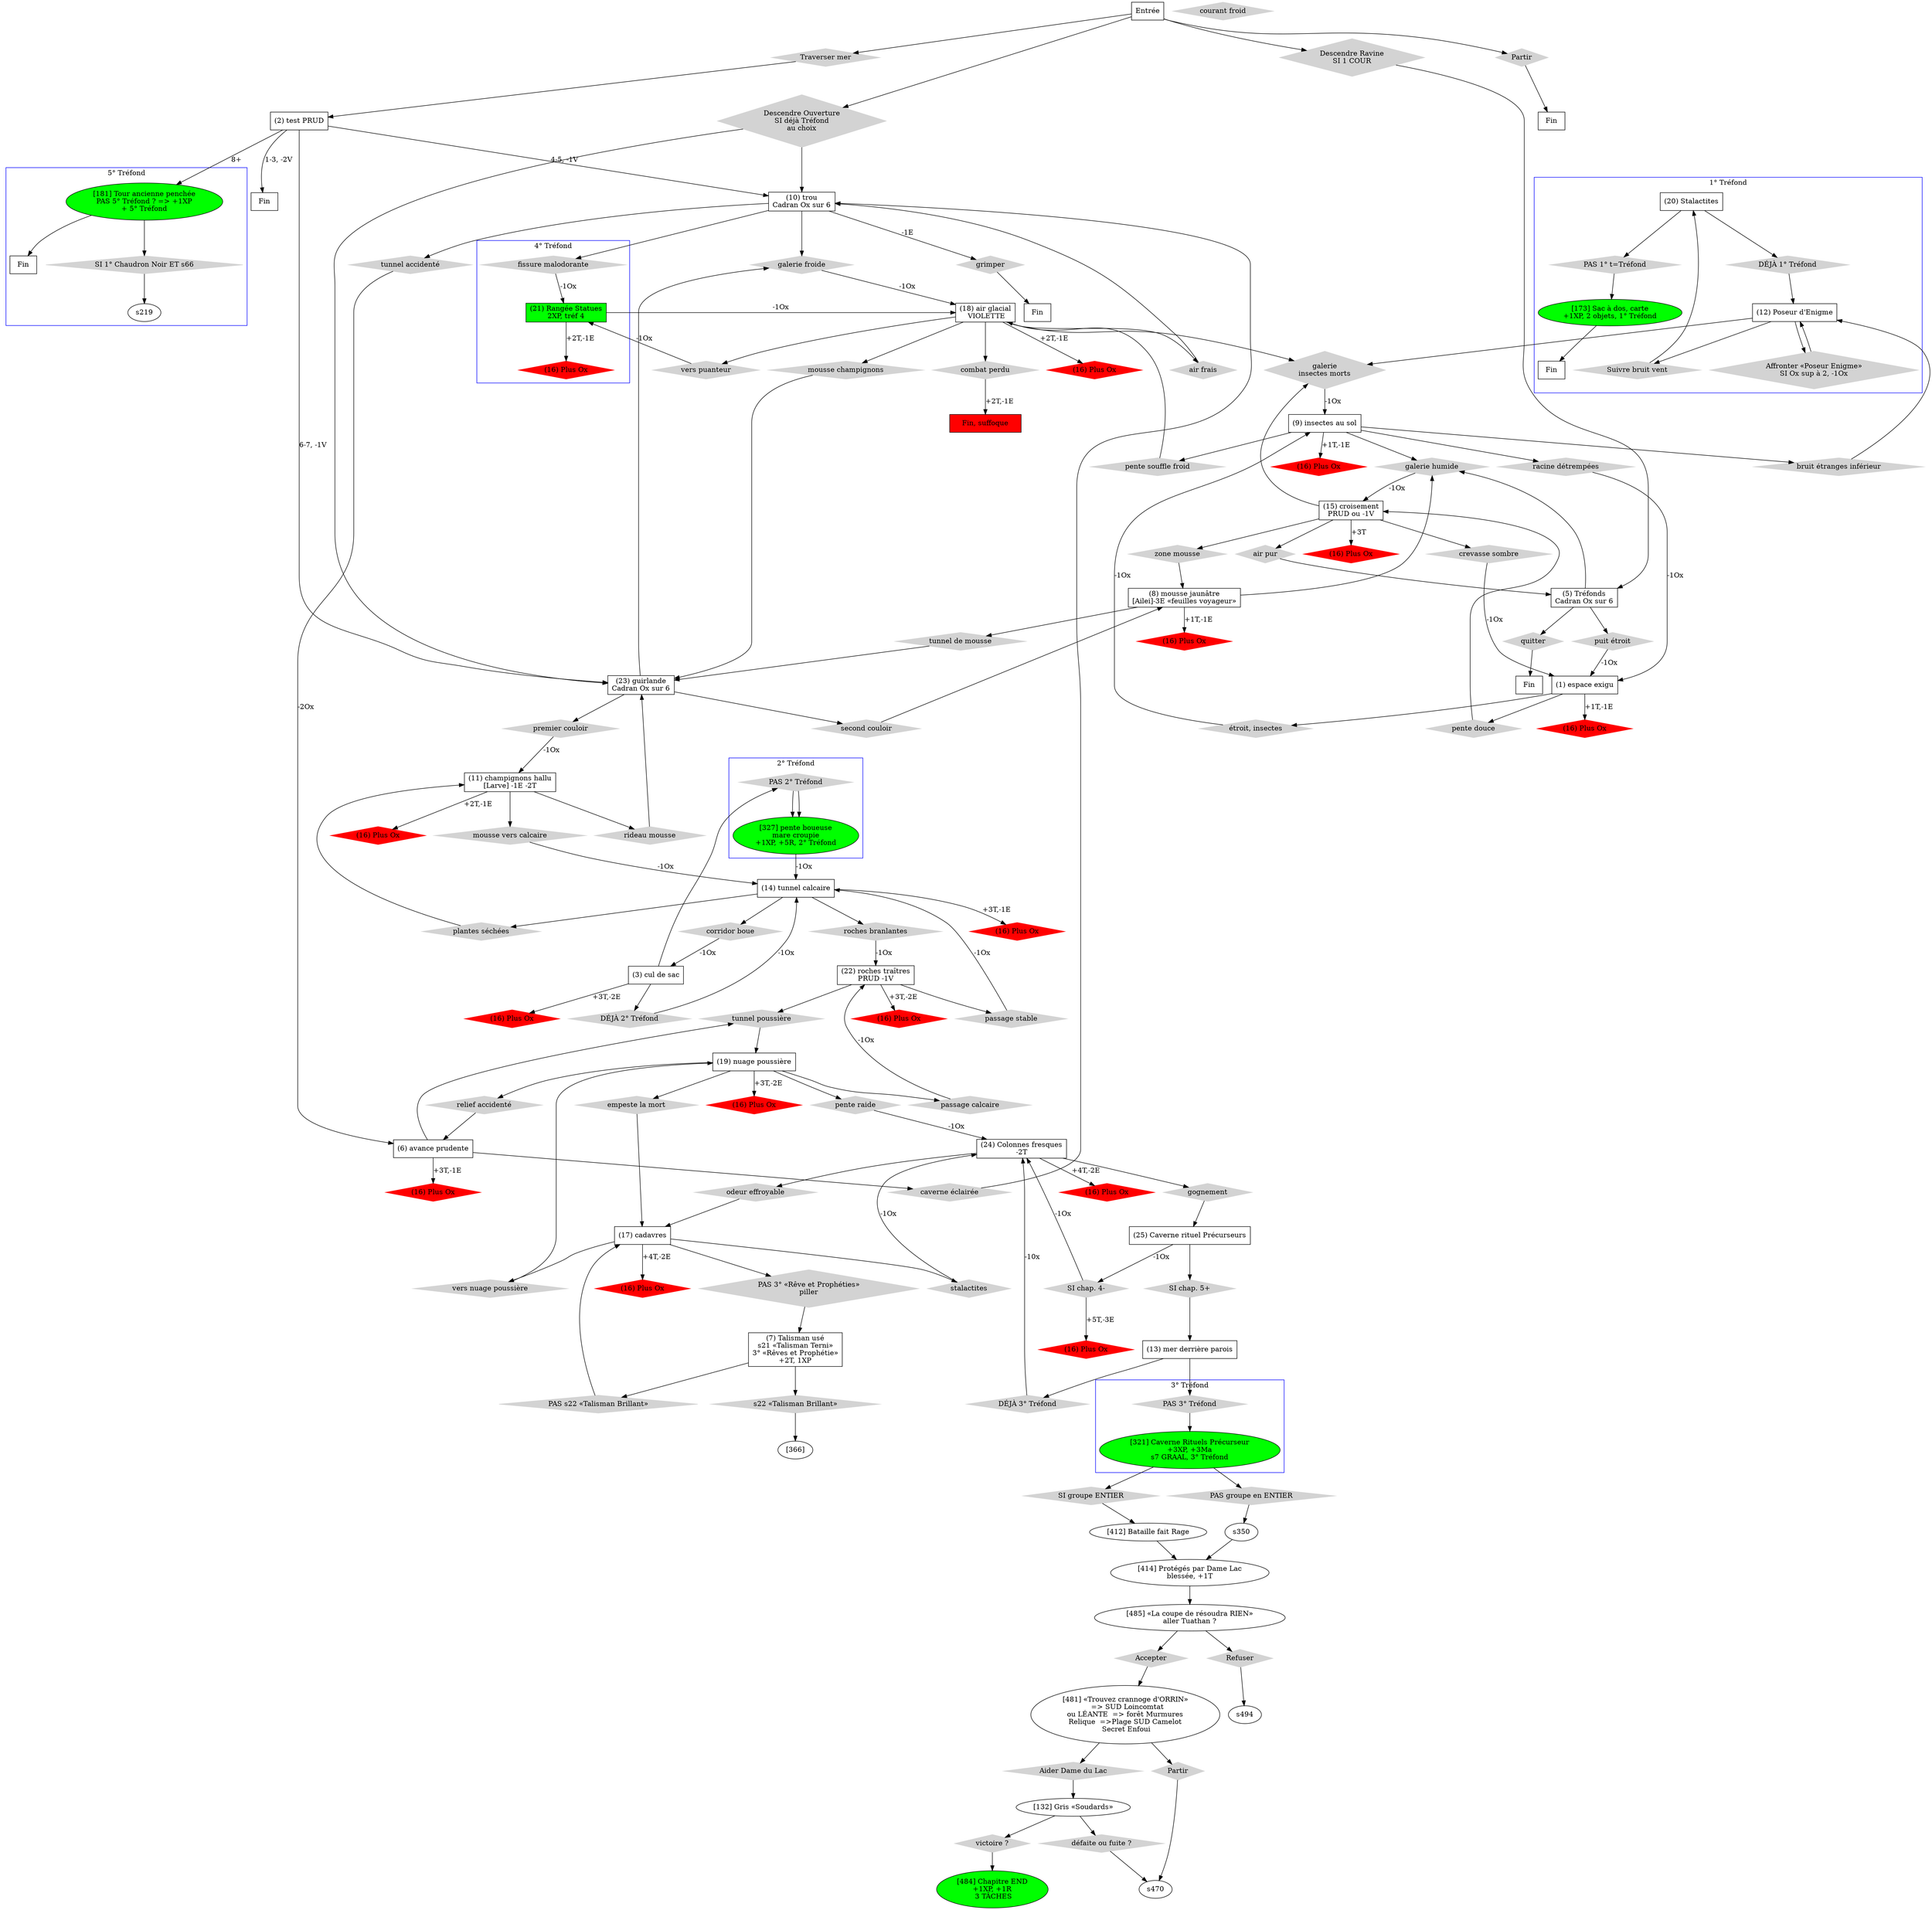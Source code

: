 digraph TG153 {
    {
        node [shape=record]
        Entrée;
        {
            node [label="Fin"] end2; end5; end10; end173; end181; Sortie;
        }
        {
            node [label="Fin, suffoque", width=2, style="filled", fillcolor=red]; end16;
        }
    }
    {
        node [shape=diamond,style=filled,color=lightgrey]
        traverser_mer [label="Traverser mer"];
        ravine [label="Descendre Ravine\nSI 1 COUR"];
        ouverture [label="Descendre Ouverture\nSI déjà Tréfond\nau choix"];
        partir [label="Partir"];

        {
            node [label="(16) Plus Ox",width=2,color=red]
            _1out; _3out; _6out; _8out; _9out; _11out; _14out; _15out; _17out; _18out; _19out; _21out; _22out; _24out; _25out;
        }

        _1up [label="pente douce"];
        _1ins [label="étroit, insectes"];

        _3treN [label="PAS 2° Tréfond"];
        _3treY [label="DÉJÀ 2° Tréfond"];
        
        _5exi [label="quitter"];
        //_5hum [label="galerie humide"];
        _5dow [label="puit étroit"];
        
        _6lig [label="caverne éclairée"];
        _6dus [label="tunnel poussière"];

        _7no [label="PAS s22 «Talisman Brillant»"];
        _7yes [label="s22 «Talisman Brillant»"];
        
        _8tun [label="tunnel de mousse"];
        
        _9gal [label="galerie humide"];
        _9rac [label="racine détrempées"];
        _9up [label="pente souffle froid"];
        _9dow [label="bruit étranges inférieur"];
        
        _10up [label="grimper"];
        _10gal [label="galerie froide"];
        _10tun [label="tunnel accidenté"];
        _10fis [label="fissure malodorante"];

        _11rid [label="rideau mousse"];
        _11mou [label="mousse vers calcaire"];

        _12vent [label="Suivre bruit vent"];
        _12eni [label="Affronter «Poseur Enigme»\nSI Ox sup à 2, -1Ox"];
        
        _13treN [label="PAS 3° Tréfond"];
        _13treY [label="DÉJÀ 3° Tréfond"];
        
        _14sec [label="plantes séchées"];
        _14bou [label="corridor boue"];
        _14bra [label="roches branlantes"];
        
        _15air [label="air pur"];
        _15ins [label="galerie\ninsectes morts"];
        _15cre [label="crevasse sombre"];
        _15mou [label="zone mousse"];

        _17pill [label="PAS 3° «Rêve et Prophéties»\npiller"];
        _17sta [label="stalactites"];
        _17dus [label="vers nuage poussière"];

        _18lost [label="combat perdu"];
        //_18gal [label="galerie insectes morts"];
        _18pue [label="vers puanteur"];
        _18cha [label="mousse champignons"];
        _18col [label="air frais"];

        _19dow [label="pente raide"];
        _19cal [label="passage calcaire"];
        _19pes [label="empeste la mort"];
        _19tun [label="relief accidenté"];

        _20treN [label="PAS 1° t=Tréfond"];
        _20treY [label="DÉJÀ 1° Tréfond"];
        
        _22sta [label="passage stable"];
        
        _23gal [label="courant froid"];
        _23fir [label="premier couloir"];
        _23sec [label="second couloir"];

        _24gro [label="gognement"];
        _24odo [label="odeur effroyable"];

        _25ch5Y [label="SI chap. 5+"];
        _25ch5N [label="SI chap. 4-"];

        _132win [label="victoire ?"];
        _132lost [label="défaite ou fuite ?"];

        _181chau [label="SI 1° Chaudron Noir ET s66"];
        
        _321tous [label="SI groupe ENTIER"];
        _321alone [label="PAS groupe en ENTIER"];

        _481help [label="Aider Dame du Lac"];
        _481quit [label="Partir"];
        
        _485Y [label="Accepter"];
        _485N [label="Refuser"];

    }
    {
        node [shape=box]
        n1 [label="(1) espace exigu"];
        n2 [label="(2) test PRUD"];
        n3 [label="(3) cul de sac"];
        n5 [label="(5) Tréfonds\nCadran Ox sur 6"];
        n6 [label="(6) avance prudente"];
        n7 [label="(7) Talisman usé\ns21 «Talisman Terni»\n3° «Rêves et Prophétie»\n+2T, 1XP"];
        n8 [label="(8) mousse jaunâtre\n[Ailei]-3E «feuilles voyageur»"];
        n9 [label="(9) insectes au sol"];
        n10 [label="(10) trou\nCadran Ox sur 6"];
        n11 [label="(11) champignons hallu\n[Larve] -1E -2T"];
        n12 [label="(12) Poseur d'Enigme"];
        n13 [label="(13) mer derrière parois"];
        n14 [label="(14) tunnel calcaire"];
        n15 [label="(15) croisement\nPRUD ou -1V"];
        n17 [label="(17) cadavres"];
        n18 [label="(18) air glacial\n VIOLETTE"];
        n19 [label="(19) nuage poussière"];
        n20 [label="(20) Stalactites"];
        n21 [label="(21) Rangée Statues\n2XP, tréf 4", width=2, style="filled", fillcolor=green];
        n22 [label="(22) roches traîtres\nPRUD -1V"];
        n23 [label="(23) guirlande\nCadran Ox sur 6"];
        n24 [label="(24) Colonnes fresques\n-2T"];
        n25 [label="(25) Caverne rituel Précurseurs"];
    }
    {
        node [shape=ellipse]
        s132 [label="[132] Gris «Soudards»"];
        s173 [label="[173] Sac à dos, carte\n+1XP, 2 objets, 1° Tréfond", width=2, style="filled", fillcolor=green];        
        s181 [label="[181] Tour ancienne penchée\nPAS 5° Tréfond ? => +1XP\n+ 5° Tréfond", width=2, style="filled", fillcolor=green];
        s321 [label="[321] Caverne Rituels Précurseur\n+3XP, +3Ma\ns7 GRAAL, 3° Tréfond", width=2, style="filled", fillcolor=green];
        s327 [label="[327] pente boueuse\nmare croupie\n+1XP, +5R, 2° Tréfond", width=2, style="filled", fillcolor=green];
        s366 [label="[366]"];
        s412 [label="[412] Bataille fait Rage"];
        s414 [label="[414] Protégés par Dame Lac\nblessée, +1T"];
        s485 [label="[485] «La coupe de résoudra RIEN»\naller Tuathan ?"];
        s481 [label="[481] «Trouvez crannoge d'ORRIN»\n  => SUD Loincomtat\nou LÉANTE  => forêt Murmures\nRelique  =>Plage SUD Camelot\n Secret Enfoui"];
        s484 [label="[484] Chapitre END\n+1XP, +1R\n 3 TÂCHES", width=2, style="filled", fillcolor=green];

    }
    subgraph cluster_0 {
    width=5;
    color=blue;
        
    n12 -> _12vent -> n20;
    n12 -> _12eni -> n12;
    
    n20 -> _20treN -> s173 -> end173;
    n20 -> _20treY -> n12;
    
    label = "1° Tréfond";
}
subgraph cluster_1 {
    width=5;
    color=blue;
    _3treN -> s327;

    label = "2° Tréfond";
}
subgraph cluster_2 {
    width=5;
    color=blue;
        
    _13treN -> s321;
    
    label ="3° Tréfond";
}
subgraph cluster_3 {
    width=5;
    color=blue;    
    _10fis  -> n21 [label="-1Ox"];
    n21 -> _21out [label="+2T,-1E"];
    //n21 -> n18 [label="-1Ox"];
    label = "4° Tréfond";
}
subgraph cluster_4 {
    width=5;
    color=blue;
        
    s181 -> _181chau -> s219;
    s181 -> end181;

    label= "5° Tréfond";
    }
    
    Entrée -> traverser_mer -> n2;
    Entrée -> ravine -> n5;
    Entrée -> ouverture;
    ouverture -> n10;
    ouverture -> n23;

    Entrée -> partir -> Sortie;  

    n1 -> _1out [label="+1T,-1E"];
    n1 -> _1up -> n15;
    n1 -> _1ins; _1ins -> n9 [label="-1Ox"];
    
    n2 -> end2 [label="1-3, -2V"];
    n2 -> n10 [label="4-5, -1V"];
    n2 -> n23 [label="6-7, -1V"];
    n2 -> s181 [label="8+"];
    
    // s181 -> _181chau -> s219;
    // s181 -> end181;
    
    n3 -> _3out [label="+3T,-2E"];
    n3 -> _3treN;
    _3treN -> s327;
    s327 -> n14 [label="-1Ox"];
    n3 -> _3treY; _3treY -> n14 [label="-1Ox"];
    
    n5 -> _5exi -> end5;
    n5 -> _9gal; //_5hum -> n15;
    n5 -> _5dow; _5dow -> n1 [label="-1Ox"];
    
    n6 -> _6out [label="+3T,-1E"];
    n6 -> _6lig -> n10;
    n6 -> _6dus -> n19;

    n7 -> _7no -> n17;
    n7 -> _7yes -> s366;

    n8 -> _8out [label="+1T,-1E"];
    n8 -> _9gal;
    n8 -> _8tun -> n23;

    n9 -> _9out [label="+1T,-1E"];
    n9 -> _9gal; _9gal -> n15 [label="-1Ox"];
    n9 -> _9rac;
    _9rac -> n1 [label="-1Ox"];
    n9 -> _9up -> n18;
    n9 -> _9dow; _9dow -> n12;
    
    n10 -> _10up [label="-1E"]; _10up -> end10;
    n10 -> _10gal; _10gal -> n18 [label="-1Ox"];
    n10 -> _10tun; _10tun -> n6 [label="-2Ox"];
    n10 -> _10fis;
    //_10fis  -> n21 [label="-1Ox"];

    n11 -> _11out [label="+2T,-1E"];
    n11 -> _11rid -> n23;
    n11 -> _11mou; _11mou -> n14 [label="-1Ox"];


    n12 -> _15ins;


    n13 -> _13treN;
    
    //_13treN -> s321;
    
    s321 -> _321alone -> s350 -> s414;
    s321 -> _321tous -> s412 -> s414 -> s485;
    s485 -> _485Y -> s481;
    s481 -> _481help -> s132;
    s132 -> _132win -> s484;
    s132 -> _132lost -> s470;
    s481 -> _481quit -> s470;
    s485 -> _485N -> s494;
    n13 -> _13treY; _13treY -> n24 [label="-10x"];
    
    n14 -> _14out [label="+3T,-1E"];
    n14 -> _14sec -> n11;
    n14 -> _14bou; _14bou -> n3 [label="-1Ox"];
    n14 -> _14bra; _14bra -> n22 [label="-1Ox"];
    
    n15 -> _15out [label="+3T"];
    n15 -> _15air -> n5;
    n15 -> _15ins; _15ins -> n9 [label="-1Ox"];
    n15 -> _15cre; _15cre -> n1 [label="-1Ox"];
    n15 -> _15mou -> n8;

    n17 -> _17out [label="+4T,-2E"];
    n17 -> _17pill -> n7;
    n17 -> _17sta; _17sta -> n24 [label="-1Ox"];
    n17 -> _17dus -> n19;
    
    n18 -> _18out [label="+2T,-1E"];
    n18 -> _18lost; _18lost -> end16 [label="+2T,-1E"];
    n18 -> _15ins; //_18gal -> n9 [label="-1Ox"];
    n18 -> _18pue; _18pue -> n21 [label="-1Ox"];
    n18 -> _18cha -> n23;
    n18 -> _18col -> n10;

    n19 -> _19out [label="+3T,-2E"];
    n19 -> _19dow; _19dow -> n24 [label="-1Ox"];
    n19 -> _19cal; _19cal -> n22 [label="-1Ox"];
    n19 -> _19pes -> n17;
    n19 -> _19tun -> n6;

    // n21 -> _21out [label="+2T,-1E"];
    n21 -> n18 [label="-1Ox"];

    n22 -> _22out [label="+3T,-2E"];
    n22 -> _22sta; _22sta -> n14 [label="-1Ox"];
    n22 -> _6dus;
    
    n23 -> _10gal; //_23gal -> n18 [label="-1Ox"];
    n23 -> _23fir; _23fir -> n11 [label="-1Ox"];
    n23 -> _23sec -> n8;

    n24 -> _24out [label="+4T,-2E"];
    n24 -> _24gro -> n25;
    n24 -> _24odo -> n17;

    n25 -> _25ch5Y -> n13;
    n25 -> _25ch5N [label="-1Ox"];
    _25ch5N -> _25out [label="+5T,-3E"];
    _25ch5N -> n24 [label="-1Ox"];
}
